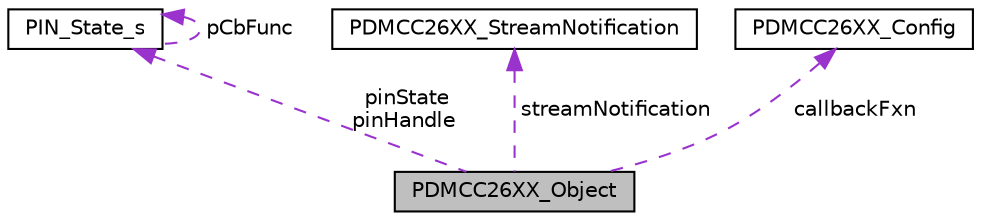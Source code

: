 digraph "PDMCC26XX_Object"
{
  edge [fontname="Helvetica",fontsize="10",labelfontname="Helvetica",labelfontsize="10"];
  node [fontname="Helvetica",fontsize="10",shape=record];
  Node1 [label="PDMCC26XX_Object",height=0.2,width=0.4,color="black", fillcolor="grey75", style="filled", fontcolor="black"];
  Node2 -> Node1 [dir="back",color="darkorchid3",fontsize="10",style="dashed",label=" pinState\npinHandle" ,fontname="Helvetica"];
  Node2 [label="PIN_State_s",height=0.2,width=0.4,color="black", fillcolor="white", style="filled",URL="$struct_p_i_n___state__s.html",tooltip="underlying data structure for type PIN_State "];
  Node2 -> Node2 [dir="back",color="darkorchid3",fontsize="10",style="dashed",label=" pCbFunc" ,fontname="Helvetica"];
  Node3 -> Node1 [dir="back",color="darkorchid3",fontsize="10",style="dashed",label=" streamNotification" ,fontname="Helvetica"];
  Node3 [label="PDMCC26XX_StreamNotification",height=0.2,width=0.4,color="black", fillcolor="white", style="filled",URL="$struct_p_d_m_c_c26_x_x___stream_notification.html",tooltip="A PDMCC26XX_StreamNotification data structure is used with PDMCC26XX_CallbackFxn(). Provides notification about available buffers and potential errors. "];
  Node4 -> Node1 [dir="back",color="darkorchid3",fontsize="10",style="dashed",label=" callbackFxn" ,fontname="Helvetica"];
  Node4 [label="PDMCC26XX_Config",height=0.2,width=0.4,color="black", fillcolor="white", style="filled",URL="$struct_p_d_m_c_c26_x_x___config.html",tooltip="The PDMCC26XX_Config structure contains a set of pointers used to characterize the PDMCC26XX driver i..."];
}
